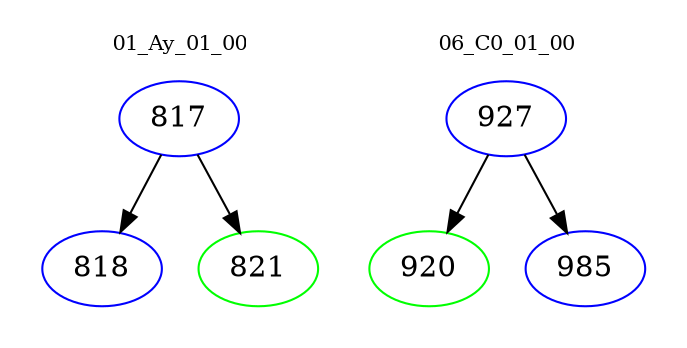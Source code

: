digraph{
subgraph cluster_0 {
color = white
label = "01_Ay_01_00";
fontsize=10;
T0_817 [label="817", color="blue"]
T0_817 -> T0_818 [color="black"]
T0_818 [label="818", color="blue"]
T0_817 -> T0_821 [color="black"]
T0_821 [label="821", color="green"]
}
subgraph cluster_1 {
color = white
label = "06_C0_01_00";
fontsize=10;
T1_927 [label="927", color="blue"]
T1_927 -> T1_920 [color="black"]
T1_920 [label="920", color="green"]
T1_927 -> T1_985 [color="black"]
T1_985 [label="985", color="blue"]
}
}
